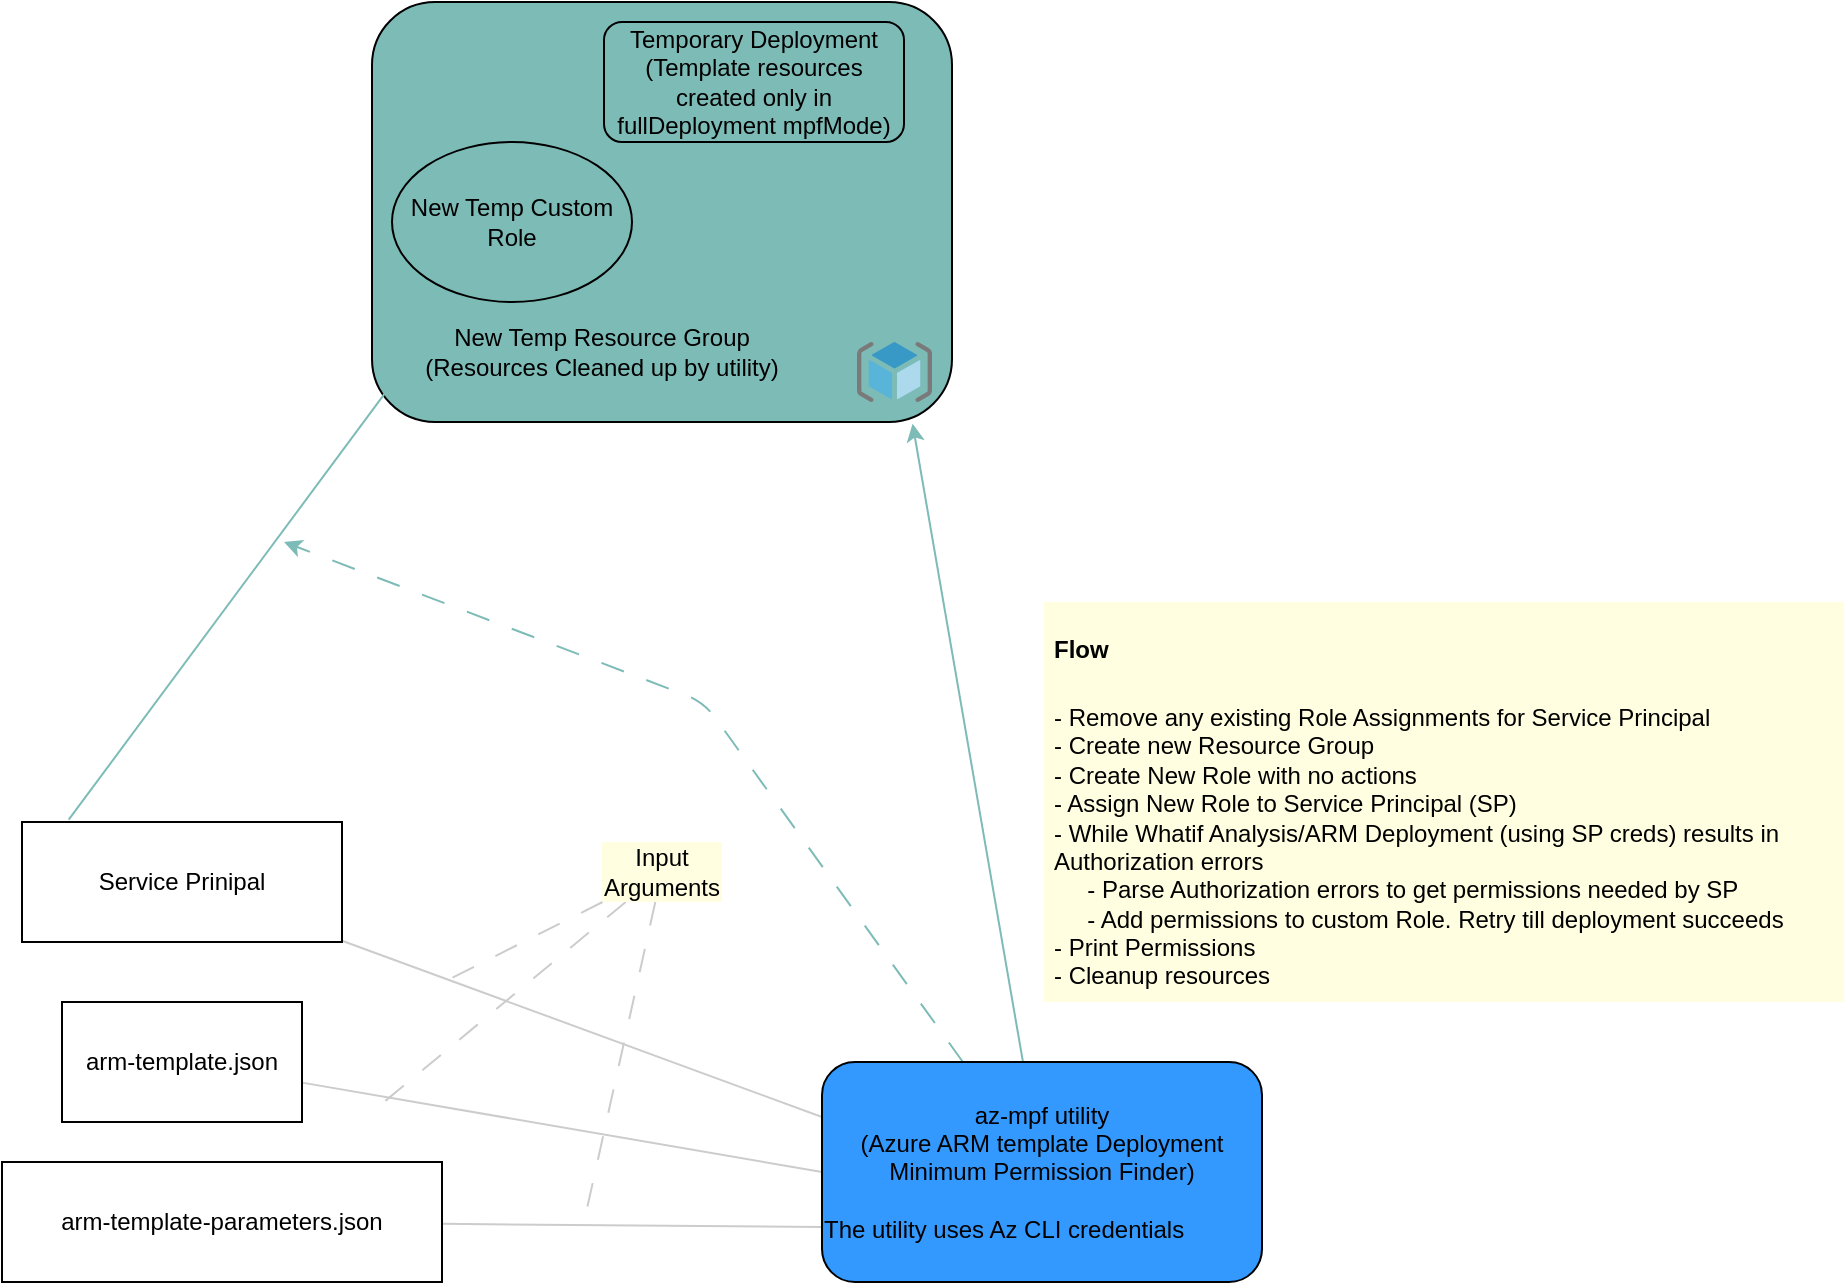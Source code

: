 <mxfile>
    <diagram id="31JLIK71XQhkJkAo9kQR" name="Page-1">
        <mxGraphModel dx="1183" dy="947" grid="1" gridSize="10" guides="1" tooltips="1" connect="1" arrows="1" fold="1" page="1" pageScale="1" pageWidth="827" pageHeight="1169" math="0" shadow="0">
            <root>
                <mxCell id="0"/>
                <mxCell id="1" parent="0"/>
                <mxCell id="11" style="edgeStyle=none;html=1;entryX=0;entryY=0.25;entryDx=0;entryDy=0;endArrow=none;endFill=0;strokeColor=#CCCCCC;" parent="1" source="2" target="10" edge="1">
                    <mxGeometry relative="1" as="geometry"/>
                </mxCell>
                <mxCell id="2" value="Service Prinipal&lt;br&gt;" style="rounded=0;whiteSpace=wrap;html=1;" parent="1" vertex="1">
                    <mxGeometry x="109" y="530" width="160" height="60" as="geometry"/>
                </mxCell>
                <mxCell id="5" value="" style="rounded=1;whiteSpace=wrap;html=1;fillColor=#7DBBB7;" parent="1" vertex="1">
                    <mxGeometry x="284" y="120" width="290" height="210" as="geometry"/>
                </mxCell>
                <mxCell id="3" value="" style="sketch=0;aspect=fixed;html=1;points=[];align=center;image;fontSize=12;image=img/lib/mscae/ResourceGroup.svg;" parent="1" vertex="1">
                    <mxGeometry x="526.5" y="290" width="37.5" height="30" as="geometry"/>
                </mxCell>
                <mxCell id="22" style="edgeStyle=none;html=1;entryX=0.146;entryY=-0.019;entryDx=0;entryDy=0;entryPerimeter=0;fontColor=#000000;endArrow=none;endFill=0;strokeColor=#7DBBB7;" parent="1" source="4" target="2" edge="1">
                    <mxGeometry relative="1" as="geometry"/>
                </mxCell>
                <mxCell id="4" value="New Temp Custom Role" style="ellipse;whiteSpace=wrap;html=1;fillColor=#7DBBB7;fontColor=#000000;" parent="1" vertex="1">
                    <mxGeometry x="294" y="190" width="120" height="80" as="geometry"/>
                </mxCell>
                <mxCell id="6" value="New Temp Resource Group (Resources Cleaned up by utility)" style="text;html=1;strokeColor=none;fillColor=none;align=center;verticalAlign=middle;whiteSpace=wrap;rounded=0;fontColor=#000000;" parent="1" vertex="1">
                    <mxGeometry x="304" y="280" width="190" height="30" as="geometry"/>
                </mxCell>
                <mxCell id="12" style="edgeStyle=none;html=1;entryX=0;entryY=0.5;entryDx=0;entryDy=0;endArrow=none;endFill=0;strokeColor=#CCCCCC;" parent="1" source="7" target="10" edge="1">
                    <mxGeometry relative="1" as="geometry"/>
                </mxCell>
                <mxCell id="7" value="arm-template.json" style="rounded=0;whiteSpace=wrap;html=1;" parent="1" vertex="1">
                    <mxGeometry x="129" y="620" width="120" height="60" as="geometry"/>
                </mxCell>
                <mxCell id="13" style="edgeStyle=none;html=1;entryX=0;entryY=0.75;entryDx=0;entryDy=0;endArrow=none;endFill=0;strokeColor=#CCCCCC;" parent="1" source="8" target="10" edge="1">
                    <mxGeometry relative="1" as="geometry"/>
                </mxCell>
                <mxCell id="8" value="arm-template-parameters.json" style="rounded=0;whiteSpace=wrap;html=1;" parent="1" vertex="1">
                    <mxGeometry x="99" y="700" width="220" height="60" as="geometry"/>
                </mxCell>
                <mxCell id="23" style="edgeStyle=none;html=1;dashed=1;dashPattern=12 12;fontColor=#000000;endArrow=classic;endFill=1;strokeColor=#7DBBB7;" parent="1" source="10" edge="1">
                    <mxGeometry relative="1" as="geometry">
                        <mxPoint x="240" y="390" as="targetPoint"/>
                        <Array as="points">
                            <mxPoint x="450" y="470"/>
                        </Array>
                    </mxGeometry>
                </mxCell>
                <mxCell id="26" style="edgeStyle=none;html=1;entryX=0.932;entryY=1.004;entryDx=0;entryDy=0;entryPerimeter=0;fontColor=#000000;endArrow=classic;endFill=1;strokeColor=#7DBBB7;" parent="1" source="10" target="5" edge="1">
                    <mxGeometry relative="1" as="geometry"/>
                </mxCell>
                <mxCell id="10" value="&lt;span style=&quot;color: rgba(0, 0, 0, 0); font-family: monospace; font-size: 0px;&quot;&gt;%3CmxGraphModel%3E%3Croot%3E%3CmxCell%20id%3D%220%22%2F%3E%3CmxCell%20id%3D%221%22%20parent%3D%220%22%2F%3E%3CmxCell%20id%3D%222%22%20value%3D%22arm-template.json%22%20style%3D%22rounded%3D0%3BwhiteSpace%3Dwrap%3Bhtml%3D1%3B%22%20vertex%3D%221%22%20parent%3D%221%22%3E%3CmxGeometry%20x%3D%2290%22%20y%3D%22440%22%20width%3D%22120%22%20height%3D%2260%22%20as%3D%22geometry%22%2F%3E%3C%2FmxCell%3E%3C%2Froot%3E%3C%2FmxGraphModel%3E&lt;/span&gt;&lt;span style=&quot;color: rgba(0, 0, 0, 0); font-family: monospace; font-size: 0px;&quot;&gt;%3CmxGraphModel%3E%3Croot%3E%3CmxCell%20id%3D%220%22%2F%3E%3CmxCell%20id%3D%221%22%20parent%3D%220%22%2F%3E%3CmxCell%20id%3D%222%22%20value%3D%22arm-template.json%22%20style%3D%22rounded%3D0%3BwhiteSpace%3Dwrap%3Bhtml%3D1%3B%22%20vertex%3D%221%22%20parent%3D%221%22%3E%3CmxGeometry%20x%3D%2290%22%20y%3D%22440%22%20width%3D%22120%22%20height%3D%2260%22%20as%3D%22geometry%22%2F%3E%3C%2FmxCell%3E%3C%2Froot%3E%3C%2FmxGraphModel%3E&lt;/span&gt;az-mpf utility&lt;br&gt;(Azure ARM template Deployment Minimum Permission Finder)&lt;br&gt;&lt;div style=&quot;text-align: left;&quot;&gt;&lt;span style=&quot;background-color: initial;&quot;&gt;&lt;br&gt;&lt;/span&gt;&lt;/div&gt;&lt;div style=&quot;text-align: left;&quot;&gt;&lt;span style=&quot;background-color: initial;&quot;&gt;The utility uses Az CLI credentials&lt;/span&gt;&lt;/div&gt;" style="rounded=1;whiteSpace=wrap;html=1;fillColor=#3399FF;align=center;verticalAlign=middle;" parent="1" vertex="1">
                    <mxGeometry x="509" y="650" width="220" height="110" as="geometry"/>
                </mxCell>
                <mxCell id="17" style="edgeStyle=none;html=1;fontColor=#000000;endArrow=none;endFill=0;dashed=1;dashPattern=12 12;strokeColor=#CCCCCC;" parent="1" source="14" edge="1">
                    <mxGeometry relative="1" as="geometry">
                        <mxPoint x="320" y="610" as="targetPoint"/>
                    </mxGeometry>
                </mxCell>
                <mxCell id="18" style="edgeStyle=none;html=1;dashed=1;dashPattern=12 12;fontColor=#000000;endArrow=none;endFill=0;strokeColor=#CCCCCC;" parent="1" source="14" edge="1">
                    <mxGeometry relative="1" as="geometry">
                        <mxPoint x="290" y="670" as="targetPoint"/>
                    </mxGeometry>
                </mxCell>
                <mxCell id="19" style="edgeStyle=none;html=1;dashed=1;dashPattern=12 12;fontColor=#000000;endArrow=none;endFill=0;strokeColor=#CCCCCC;" parent="1" source="14" edge="1">
                    <mxGeometry relative="1" as="geometry">
                        <mxPoint x="390" y="730" as="targetPoint"/>
                    </mxGeometry>
                </mxCell>
                <mxCell id="14" value="Input Arguments" style="text;html=1;strokeColor=none;fillColor=#FFFEE0;align=center;verticalAlign=middle;whiteSpace=wrap;rounded=0;fontColor=#000000;" parent="1" vertex="1">
                    <mxGeometry x="399" y="540" width="60" height="30" as="geometry"/>
                </mxCell>
                <mxCell id="20" value="Temporary Deployment (Template resources created only in fullDeployment mpfMode)" style="rounded=1;whiteSpace=wrap;html=1;fontColor=#000000;fillColor=#7DBBB7;" parent="1" vertex="1">
                    <mxGeometry x="400" y="130" width="150" height="60" as="geometry"/>
                </mxCell>
                <mxCell id="21" value="&lt;h1&gt;&lt;span style=&quot;background-color: initial; font-size: 12px;&quot;&gt;Flow&lt;/span&gt;&lt;br&gt;&lt;/h1&gt;&lt;div&gt;&lt;span style=&quot;background-color: initial; font-size: 12px;&quot;&gt;- Remove any existing Role Assignments for Service Principal&lt;/span&gt;&lt;/div&gt;&lt;div&gt;&lt;span style=&quot;background-color: initial; font-size: 12px;&quot;&gt;- Create new Resource Group&lt;/span&gt;&lt;/div&gt;&lt;div&gt;&lt;span style=&quot;background-color: initial; font-size: 12px;&quot;&gt;- Create New Role with no actions&lt;/span&gt;&lt;/div&gt;&lt;div&gt;&lt;span style=&quot;background-color: initial; font-size: 12px;&quot;&gt;- Assign New Role to Service Principal (SP)&lt;/span&gt;&lt;/div&gt;&lt;div&gt;&lt;span style=&quot;background-color: initial; font-size: 12px;&quot;&gt;- While Whatif Analysis/ARM Deployment (using SP creds) results in Authorization errors&lt;/span&gt;&lt;/div&gt;&lt;div&gt;&lt;span style=&quot;background-color: initial; font-size: 12px;&quot;&gt;&amp;nbsp; &amp;nbsp; &amp;nbsp;- Parse Authorization errors to get permissions needed by SP&lt;/span&gt;&lt;/div&gt;&lt;div&gt;&lt;span style=&quot;background-color: initial; font-size: 12px;&quot;&gt;&amp;nbsp; &amp;nbsp; &amp;nbsp;- Add permissions to custom Role. Retry till deployment succeeds&lt;/span&gt;&lt;/div&gt;&lt;div&gt;&lt;span style=&quot;background-color: initial; font-size: 12px;&quot;&gt;- Print Permissions&lt;/span&gt;&lt;/div&gt;&lt;div&gt;&lt;span style=&quot;background-color: initial; font-size: 12px;&quot;&gt;- Cleanup resources&lt;/span&gt;&lt;/div&gt;&lt;div&gt;&lt;span style=&quot;background-color: initial; font-size: 12px;&quot;&gt;&amp;nbsp;&lt;/span&gt;&lt;/div&gt;&lt;div&gt;&lt;span style=&quot;background-color: initial; font-size: 12px;&quot;&gt;&lt;span style=&quot;white-space: pre;&quot;&gt;&#9;&lt;/span&gt;&lt;br&gt;&lt;/span&gt;&lt;/div&gt;" style="text;html=1;strokeColor=none;fillColor=#FFFEE0;spacing=5;spacingTop=-20;whiteSpace=wrap;overflow=hidden;rounded=0;fontColor=#000000;" parent="1" vertex="1">
                    <mxGeometry x="620" y="420" width="400" height="200" as="geometry"/>
                </mxCell>
            </root>
        </mxGraphModel>
    </diagram>
</mxfile>